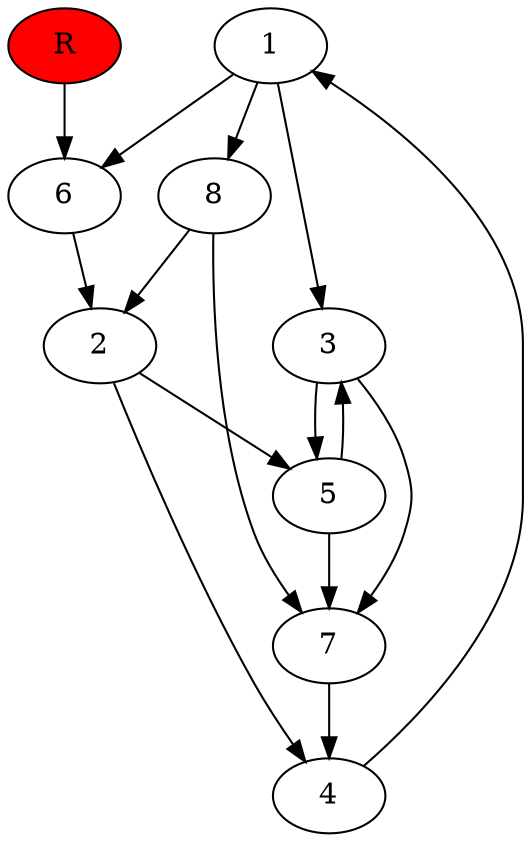 digraph prb21448 {
	1
	2
	3
	4
	5
	6
	7
	8
	R [fillcolor="#ff0000" style=filled]
	1 -> 3
	1 -> 6
	1 -> 8
	2 -> 4
	2 -> 5
	3 -> 5
	3 -> 7
	4 -> 1
	5 -> 3
	5 -> 7
	6 -> 2
	7 -> 4
	8 -> 2
	8 -> 7
	R -> 6
}
